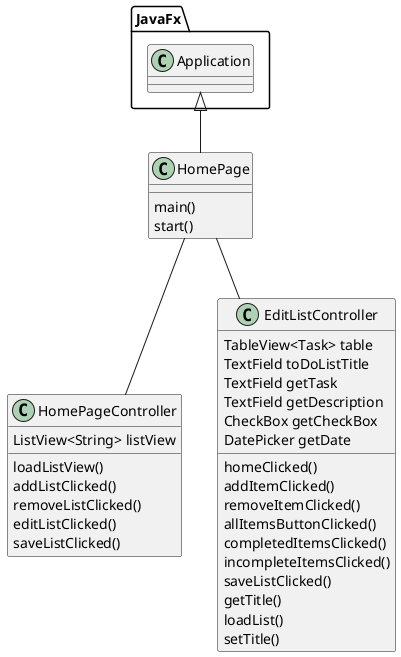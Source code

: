 @startuml
'https://plantuml.com/class-diagram

Class HomePage{
main()
start()
}

Class HomePageController{

ListView<String> listView
loadListView()
addListClicked()
removeListClicked()
 editListClicked()
 saveListClicked()
}

Class EditListController{
TableView<Task> table
TextField toDoListTitle
TextField getTask
TextField getDescription
CheckBox getCheckBox
DatePicker getDate

homeClicked()
addItemClicked()
removeItemClicked()
allItemsButtonClicked()
completedItemsClicked()
incompleteItemsClicked()
saveListClicked()
getTitle()
loadList()
setTitle()
}

JavaFx.Application <|-- HomePage

HomePage--HomePageController
HomePage--EditListController
@enduml